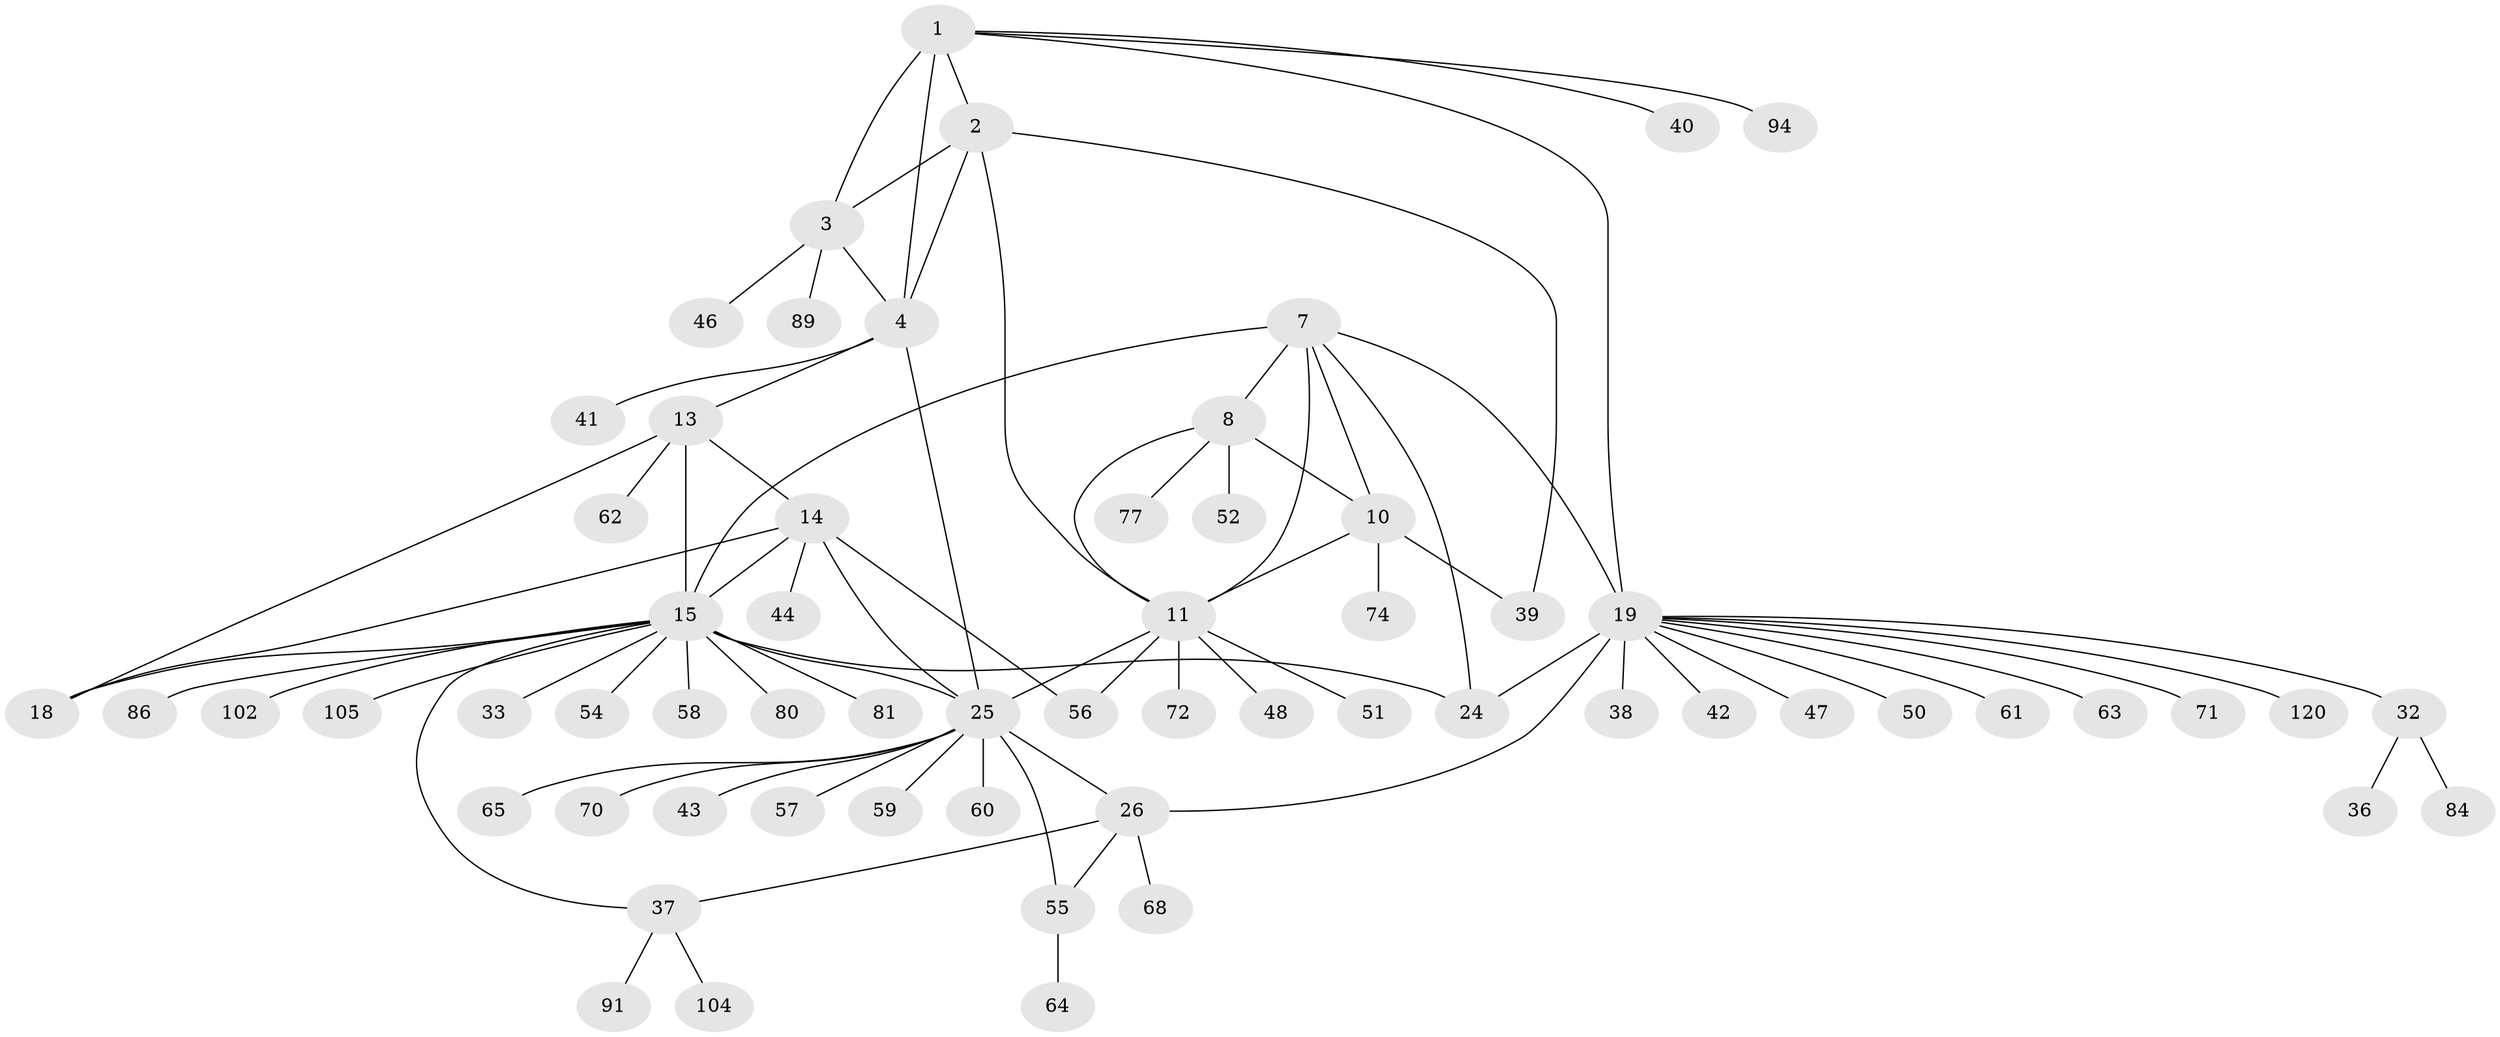 // original degree distribution, {8: 0.08, 7: 0.056, 5: 0.008, 11: 0.032, 10: 0.016, 9: 0.032, 6: 0.008, 13: 0.008, 1: 0.624, 3: 0.008, 2: 0.096, 4: 0.032}
// Generated by graph-tools (version 1.1) at 2025/16/03/09/25 04:16:10]
// undirected, 62 vertices, 82 edges
graph export_dot {
graph [start="1"]
  node [color=gray90,style=filled];
  1;
  2;
  3 [super="+35"];
  4 [super="+5+99"];
  7 [super="+9"];
  8 [super="+107+124+95+111+12"];
  10;
  11;
  13;
  14;
  15 [super="+16+75"];
  18 [super="+122+78+34"];
  19 [super="+20+115"];
  24 [super="+49+83+108"];
  25 [super="+30+106+29"];
  26 [super="+27"];
  32;
  33;
  36;
  37;
  38;
  39;
  40;
  41;
  42;
  43;
  44;
  46;
  47;
  48;
  50;
  51;
  52;
  54;
  55 [super="+73+97"];
  56 [super="+96+123+98"];
  57;
  58;
  59;
  60 [super="+67"];
  61;
  62;
  63;
  64 [super="+76"];
  65;
  68;
  70;
  71;
  72;
  74;
  77 [super="+82"];
  80;
  81;
  84;
  86;
  89;
  91;
  94;
  102;
  104;
  105;
  120;
  1 -- 2;
  1 -- 3;
  1 -- 4 [weight=3];
  1 -- 40;
  1 -- 94;
  1 -- 19;
  2 -- 3;
  2 -- 4 [weight=3];
  2 -- 11;
  2 -- 39;
  3 -- 4 [weight=3];
  3 -- 46;
  3 -- 89;
  4 -- 41;
  4 -- 13;
  4 -- 25;
  7 -- 8 [weight=4];
  7 -- 10 [weight=2];
  7 -- 11 [weight=2];
  7 -- 24;
  7 -- 15;
  7 -- 19;
  8 -- 10 [weight=2];
  8 -- 11 [weight=2];
  8 -- 52;
  8 -- 77;
  10 -- 11;
  10 -- 39;
  10 -- 74;
  11 -- 48;
  11 -- 51;
  11 -- 72;
  11 -- 56;
  11 -- 25;
  13 -- 14;
  13 -- 15 [weight=3];
  13 -- 18;
  13 -- 62;
  14 -- 15 [weight=3];
  14 -- 18;
  14 -- 44;
  14 -- 56;
  14 -- 25;
  15 -- 18 [weight=3];
  15 -- 86;
  15 -- 102;
  15 -- 33;
  15 -- 37;
  15 -- 105;
  15 -- 80;
  15 -- 81;
  15 -- 54;
  15 -- 24;
  15 -- 25 [weight=2];
  15 -- 58;
  19 -- 24 [weight=5];
  19 -- 42;
  19 -- 50;
  19 -- 61;
  19 -- 120;
  19 -- 26;
  19 -- 32;
  19 -- 38;
  19 -- 71;
  19 -- 47;
  19 -- 63;
  25 -- 26 [weight=9];
  25 -- 65;
  25 -- 59;
  25 -- 43;
  25 -- 70;
  25 -- 55;
  25 -- 60;
  25 -- 57;
  26 -- 55;
  26 -- 68;
  26 -- 37;
  32 -- 36;
  32 -- 84;
  37 -- 91;
  37 -- 104;
  55 -- 64;
}
